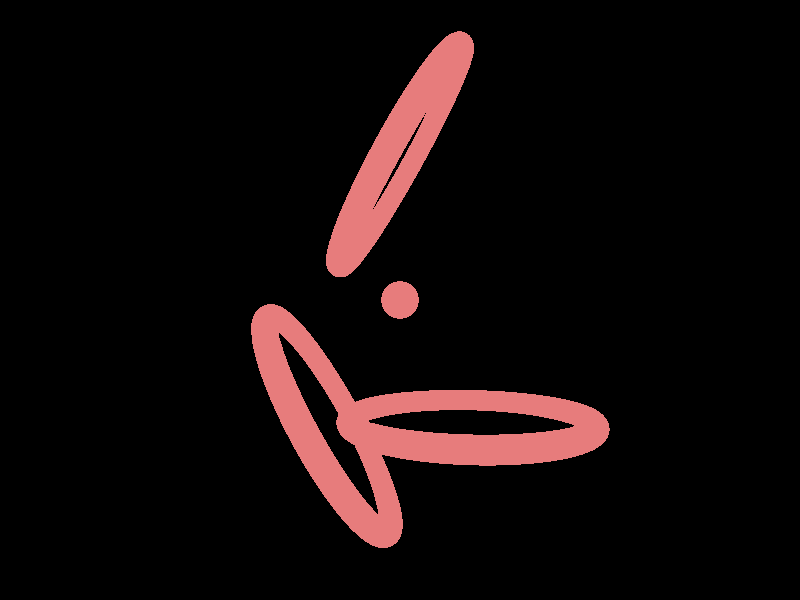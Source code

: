 #include "shapes.inc"
#include "colors.inc"

camera {
  location <0, 0, -50>
  look_at  <0, 0, 0>
}

light_source {
  <100, 100, -100>
  color rgb <1, 1, 1>
}

// トロコイド内で回転するローター（近似形）
#declare Rotor = union {
  // 三辺を円弧で構成
  difference {
    // 円弧を3つ配置して近似的にローター形状を作成
    merge {
      torus { 10, 1 rotate <0, 0, 0> translate <5.77, -10, 0> }
      torus { 10, 1 rotate <0, 0, 120> translate <-5.77, -10, 0> }
      torus { 10, 1 rotate <0, 0, 240> translate <0, 11.55, 0> }
    }
    box { <-50, -50, -5>, <50, 50, -6> } // 底を切って厚み調整
  }

  // 中央の軸
  cylinder {
    <0, 0, -2>, <0, 0, 2>, 1.5
  }

  // 色・材質
  pigment { color rgb <0.8, 0.2, 0.2> }
  finish { phong 0.8 reflection 0.1 }
}

object { Rotor }

